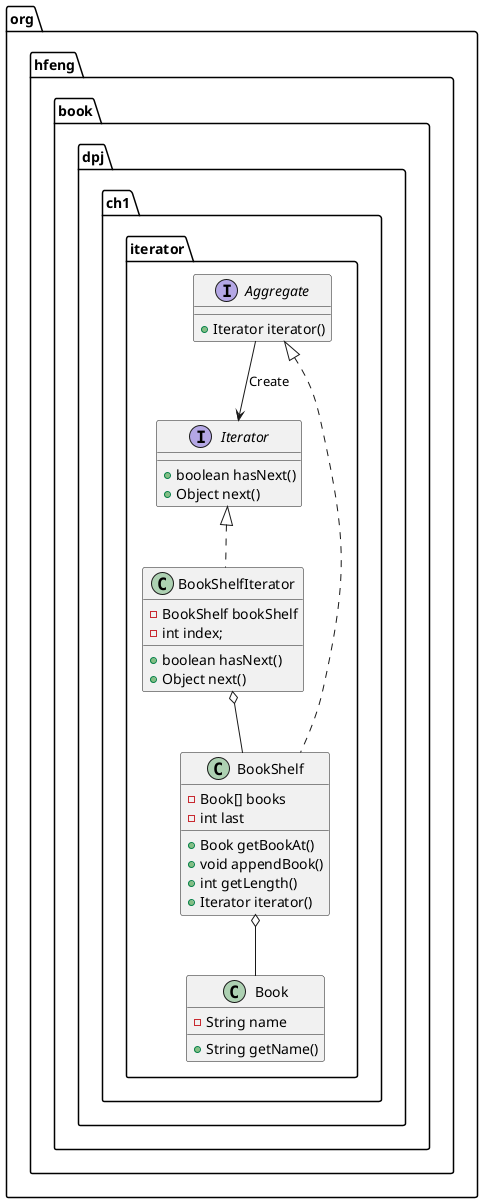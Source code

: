 @startuml
package org.hfeng.book.dpj.ch1.iterator {
    interface Iterator {
        +boolean hasNext()
        +Object next()
    }

    interface Aggregate {
        +Iterator iterator()
    }

    class BookShelf implements Aggregate {
        -Book[] books
        -int last
        +Book getBookAt()
        +void appendBook()
        +int getLength()
        +Iterator iterator()
    }
    class Book {
        -String name
        +String getName()
    }

    class BookShelfIterator implements Iterator {
        -BookShelf bookShelf
        -int index;
        +boolean hasNext()
        +Object next()
    }

    Aggregate --> Iterator : Create
    BookShelf o-- Book
    BookShelfIterator o-- BookShelf

}

@enduml